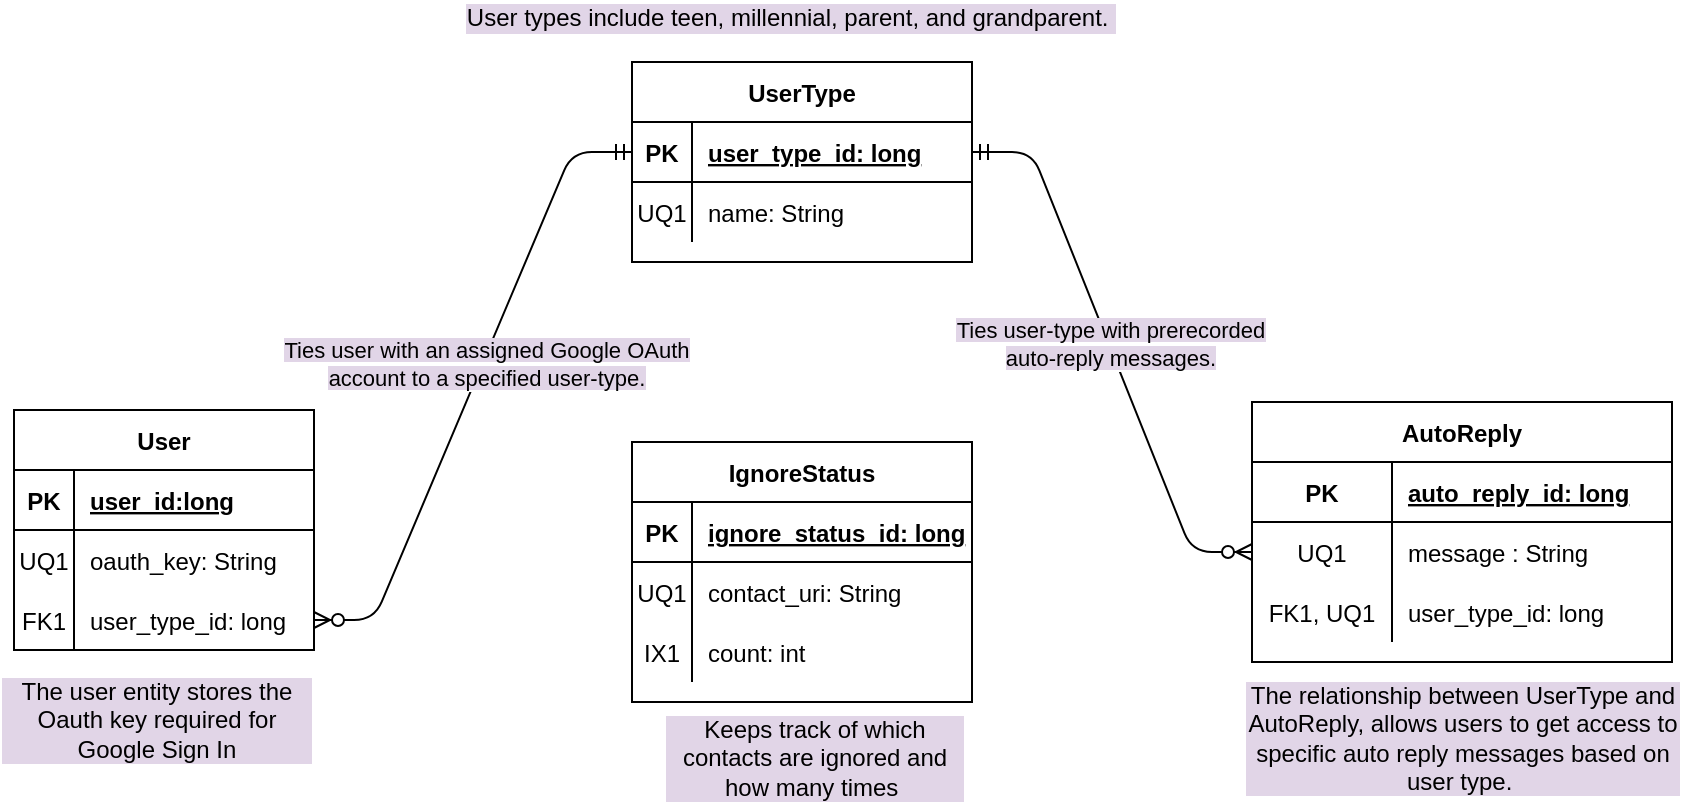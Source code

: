 <mxfile version="13.10.8" type="device"><diagram id="R2lEEEUBdFMjLlhIrx00" name="Page-1"><mxGraphModel dx="1038" dy="580" grid="0" gridSize="10" guides="1" tooltips="1" connect="1" arrows="1" fold="1" page="1" pageScale="1" pageWidth="850" pageHeight="1100" math="0" shadow="0" extFonts="Permanent Marker^https://fonts.googleapis.com/css?family=Permanent+Marker"><root><mxCell id="0"/><mxCell id="1" parent="0"/><mxCell id="jIf3RM3JXvB13HXLfqpp-24" value="" style="group" parent="1" vertex="1" connectable="0"><mxGeometry x="11" y="544" width="325" height="184" as="geometry"/></mxCell><mxCell id="jIf3RM3JXvB13HXLfqpp-5" value="User" style="shape=table;startSize=30;container=1;collapsible=1;childLayout=tableLayout;fixedRows=1;rowLines=0;fontStyle=1;align=center;resizeLast=1;" parent="jIf3RM3JXvB13HXLfqpp-24" vertex="1"><mxGeometry width="150" height="120" as="geometry"/></mxCell><mxCell id="jIf3RM3JXvB13HXLfqpp-6" value="" style="shape=partialRectangle;collapsible=0;dropTarget=0;pointerEvents=0;fillColor=none;top=0;left=0;bottom=1;right=0;points=[[0,0.5],[1,0.5]];portConstraint=eastwest;" parent="jIf3RM3JXvB13HXLfqpp-5" vertex="1"><mxGeometry y="30" width="150" height="30" as="geometry"/></mxCell><mxCell id="jIf3RM3JXvB13HXLfqpp-7" value="PK" style="shape=partialRectangle;connectable=0;fillColor=none;top=0;left=0;bottom=0;right=0;fontStyle=1;overflow=hidden;" parent="jIf3RM3JXvB13HXLfqpp-6" vertex="1"><mxGeometry width="30" height="30" as="geometry"/></mxCell><mxCell id="jIf3RM3JXvB13HXLfqpp-8" value="user_id:long" style="shape=partialRectangle;connectable=0;fillColor=none;top=0;left=0;bottom=0;right=0;align=left;spacingLeft=6;fontStyle=5;overflow=hidden;" parent="jIf3RM3JXvB13HXLfqpp-6" vertex="1"><mxGeometry x="30" width="120" height="30" as="geometry"/></mxCell><mxCell id="wrCSadyKAg2sbN5S8pwH-1" value="" style="shape=partialRectangle;collapsible=0;dropTarget=0;pointerEvents=0;fillColor=none;top=0;left=0;bottom=0;right=0;points=[[0,0.5],[1,0.5]];portConstraint=eastwest;" parent="jIf3RM3JXvB13HXLfqpp-5" vertex="1"><mxGeometry y="60" width="150" height="30" as="geometry"/></mxCell><mxCell id="wrCSadyKAg2sbN5S8pwH-2" value="UQ1" style="shape=partialRectangle;connectable=0;fillColor=none;top=0;left=0;bottom=0;right=0;editable=1;overflow=hidden;" parent="wrCSadyKAg2sbN5S8pwH-1" vertex="1"><mxGeometry width="30" height="30" as="geometry"/></mxCell><mxCell id="wrCSadyKAg2sbN5S8pwH-3" value="oauth_key: String" style="shape=partialRectangle;connectable=0;fillColor=none;top=0;left=0;bottom=0;right=0;align=left;spacingLeft=6;overflow=hidden;" parent="wrCSadyKAg2sbN5S8pwH-1" vertex="1"><mxGeometry x="30" width="120" height="30" as="geometry"/></mxCell><mxCell id="wrCSadyKAg2sbN5S8pwH-4" value="" style="shape=partialRectangle;collapsible=0;dropTarget=0;pointerEvents=0;fillColor=none;top=0;left=0;bottom=0;right=0;points=[[0,0.5],[1,0.5]];portConstraint=eastwest;" parent="jIf3RM3JXvB13HXLfqpp-5" vertex="1"><mxGeometry y="90" width="150" height="30" as="geometry"/></mxCell><mxCell id="wrCSadyKAg2sbN5S8pwH-5" value="FK1" style="shape=partialRectangle;connectable=0;fillColor=none;top=0;left=0;bottom=0;right=0;editable=1;overflow=hidden;" parent="wrCSadyKAg2sbN5S8pwH-4" vertex="1"><mxGeometry width="30" height="30" as="geometry"/></mxCell><mxCell id="wrCSadyKAg2sbN5S8pwH-6" value="user_type_id: long" style="shape=partialRectangle;connectable=0;fillColor=none;top=0;left=0;bottom=0;right=0;align=left;spacingLeft=6;overflow=hidden;" parent="wrCSadyKAg2sbN5S8pwH-4" vertex="1"><mxGeometry x="30" width="120" height="30" as="geometry"/></mxCell><mxCell id="TTNspgpFV4CU3auGRI2o-5" value="The user entity stores the Oauth key required for Google Sign In" style="text;html=1;strokeColor=none;fillColor=none;align=center;verticalAlign=middle;whiteSpace=wrap;rounded=0;labelBackgroundColor=#E1D5E7;" vertex="1" parent="jIf3RM3JXvB13HXLfqpp-24"><mxGeometry x="-7" y="126" width="157" height="58" as="geometry"/></mxCell><mxCell id="wrCSadyKAg2sbN5S8pwH-20" value="" style="edgeStyle=entityRelationEdgeStyle;fontSize=12;html=1;endArrow=ERmandOne;entryX=0;entryY=0.5;entryDx=0;entryDy=0;exitX=1;exitY=0.5;exitDx=0;exitDy=0;endFill=0;startArrow=ERzeroToMany;startFill=1;" parent="1" source="wrCSadyKAg2sbN5S8pwH-4" target="wrCSadyKAg2sbN5S8pwH-8" edge="1"><mxGeometry width="100" height="100" relative="1" as="geometry"><mxPoint x="310" y="510" as="sourcePoint"/><mxPoint x="410" y="410" as="targetPoint"/></mxGeometry></mxCell><mxCell id="h7o5i4VEpd4f6AXCIc7a-1" value="&lt;span style=&quot;background-color: rgb(225 , 213 , 231)&quot;&gt;Ties user with an assigned Google OAuth &lt;br&gt;account to a specified user-type.&lt;/span&gt;" style="edgeLabel;html=1;align=center;verticalAlign=middle;resizable=0;points=[];" parent="wrCSadyKAg2sbN5S8pwH-20" vertex="1" connectable="0"><mxGeometry x="0.083" y="-1" relative="1" as="geometry"><mxPoint as="offset"/></mxGeometry></mxCell><mxCell id="wrCSadyKAg2sbN5S8pwH-21" value="" style="edgeStyle=entityRelationEdgeStyle;fontSize=12;html=1;endArrow=ERzeroToMany;startArrow=ERmandOne;exitX=1;exitY=0.5;exitDx=0;exitDy=0;entryX=0;entryY=0.5;entryDx=0;entryDy=0;" parent="1" source="wrCSadyKAg2sbN5S8pwH-8" target="C-vyLk0tnHw3VtMMgP7b-6" edge="1"><mxGeometry width="100" height="100" relative="1" as="geometry"><mxPoint x="580" y="520" as="sourcePoint"/><mxPoint x="680" y="420" as="targetPoint"/></mxGeometry></mxCell><mxCell id="h7o5i4VEpd4f6AXCIc7a-2" value="&lt;span style=&quot;background-color: rgb(225 , 213 , 231)&quot;&gt;Ties user-type with prerecorded &lt;br&gt;auto-reply messages.&lt;/span&gt;" style="edgeLabel;html=1;align=center;verticalAlign=middle;resizable=0;points=[];" parent="wrCSadyKAg2sbN5S8pwH-21" vertex="1" connectable="0"><mxGeometry x="-0.029" relative="1" as="geometry"><mxPoint as="offset"/></mxGeometry></mxCell><mxCell id="wrCSadyKAg2sbN5S8pwH-7" value="UserType" style="shape=table;startSize=30;container=1;collapsible=1;childLayout=tableLayout;fixedRows=1;rowLines=0;fontStyle=1;align=center;resizeLast=1;" parent="1" vertex="1"><mxGeometry x="320" y="370" width="170" height="100" as="geometry"/></mxCell><mxCell id="wrCSadyKAg2sbN5S8pwH-8" value="" style="shape=partialRectangle;collapsible=0;dropTarget=0;pointerEvents=0;fillColor=none;top=0;left=0;bottom=1;right=0;points=[[0,0.5],[1,0.5]];portConstraint=eastwest;" parent="wrCSadyKAg2sbN5S8pwH-7" vertex="1"><mxGeometry y="30" width="170" height="30" as="geometry"/></mxCell><mxCell id="wrCSadyKAg2sbN5S8pwH-9" value="PK" style="shape=partialRectangle;connectable=0;fillColor=none;top=0;left=0;bottom=0;right=0;fontStyle=1;overflow=hidden;" parent="wrCSadyKAg2sbN5S8pwH-8" vertex="1"><mxGeometry width="30" height="30" as="geometry"/></mxCell><mxCell id="wrCSadyKAg2sbN5S8pwH-10" value="user_type_id: long" style="shape=partialRectangle;connectable=0;fillColor=none;top=0;left=0;bottom=0;right=0;align=left;spacingLeft=6;fontStyle=5;overflow=hidden;" parent="wrCSadyKAg2sbN5S8pwH-8" vertex="1"><mxGeometry x="30" width="140" height="30" as="geometry"/></mxCell><mxCell id="wrCSadyKAg2sbN5S8pwH-11" value="" style="shape=partialRectangle;collapsible=0;dropTarget=0;pointerEvents=0;fillColor=none;top=0;left=0;bottom=0;right=0;points=[[0,0.5],[1,0.5]];portConstraint=eastwest;" parent="wrCSadyKAg2sbN5S8pwH-7" vertex="1"><mxGeometry y="60" width="170" height="30" as="geometry"/></mxCell><mxCell id="wrCSadyKAg2sbN5S8pwH-12" value="UQ1" style="shape=partialRectangle;connectable=0;fillColor=none;top=0;left=0;bottom=0;right=0;editable=1;overflow=hidden;" parent="wrCSadyKAg2sbN5S8pwH-11" vertex="1"><mxGeometry width="30" height="30" as="geometry"/></mxCell><mxCell id="wrCSadyKAg2sbN5S8pwH-13" value="name: String" style="shape=partialRectangle;connectable=0;fillColor=none;top=0;left=0;bottom=0;right=0;align=left;spacingLeft=6;overflow=hidden;" parent="wrCSadyKAg2sbN5S8pwH-11" vertex="1"><mxGeometry x="30" width="140" height="30" as="geometry"/></mxCell><mxCell id="wrCSadyKAg2sbN5S8pwH-22" value="IgnoreStatus" style="shape=table;startSize=30;container=1;collapsible=1;childLayout=tableLayout;fixedRows=1;rowLines=0;fontStyle=1;align=center;resizeLast=1;" parent="1" vertex="1"><mxGeometry x="320" y="560" width="170" height="130" as="geometry"/></mxCell><mxCell id="wrCSadyKAg2sbN5S8pwH-23" value="" style="shape=partialRectangle;collapsible=0;dropTarget=0;pointerEvents=0;fillColor=none;top=0;left=0;bottom=1;right=0;points=[[0,0.5],[1,0.5]];portConstraint=eastwest;" parent="wrCSadyKAg2sbN5S8pwH-22" vertex="1"><mxGeometry y="30" width="170" height="30" as="geometry"/></mxCell><mxCell id="wrCSadyKAg2sbN5S8pwH-24" value="PK" style="shape=partialRectangle;connectable=0;fillColor=none;top=0;left=0;bottom=0;right=0;fontStyle=1;overflow=hidden;" parent="wrCSadyKAg2sbN5S8pwH-23" vertex="1"><mxGeometry width="30" height="30" as="geometry"/></mxCell><mxCell id="wrCSadyKAg2sbN5S8pwH-25" value="ignore_status_id: long" style="shape=partialRectangle;connectable=0;fillColor=none;top=0;left=0;bottom=0;right=0;align=left;spacingLeft=6;fontStyle=5;overflow=hidden;" parent="wrCSadyKAg2sbN5S8pwH-23" vertex="1"><mxGeometry x="30" width="140" height="30" as="geometry"/></mxCell><mxCell id="wrCSadyKAg2sbN5S8pwH-26" value="" style="shape=partialRectangle;collapsible=0;dropTarget=0;pointerEvents=0;fillColor=none;top=0;left=0;bottom=0;right=0;points=[[0,0.5],[1,0.5]];portConstraint=eastwest;" parent="wrCSadyKAg2sbN5S8pwH-22" vertex="1"><mxGeometry y="60" width="170" height="30" as="geometry"/></mxCell><mxCell id="wrCSadyKAg2sbN5S8pwH-27" value="UQ1" style="shape=partialRectangle;connectable=0;fillColor=none;top=0;left=0;bottom=0;right=0;editable=1;overflow=hidden;" parent="wrCSadyKAg2sbN5S8pwH-26" vertex="1"><mxGeometry width="30" height="30" as="geometry"/></mxCell><mxCell id="wrCSadyKAg2sbN5S8pwH-28" value="contact_uri: String" style="shape=partialRectangle;connectable=0;fillColor=none;top=0;left=0;bottom=0;right=0;align=left;spacingLeft=6;overflow=hidden;" parent="wrCSadyKAg2sbN5S8pwH-26" vertex="1"><mxGeometry x="30" width="140" height="30" as="geometry"/></mxCell><mxCell id="wrCSadyKAg2sbN5S8pwH-29" value="" style="shape=partialRectangle;collapsible=0;dropTarget=0;pointerEvents=0;fillColor=none;top=0;left=0;bottom=0;right=0;points=[[0,0.5],[1,0.5]];portConstraint=eastwest;" parent="wrCSadyKAg2sbN5S8pwH-22" vertex="1"><mxGeometry y="90" width="170" height="30" as="geometry"/></mxCell><mxCell id="wrCSadyKAg2sbN5S8pwH-30" value="IX1" style="shape=partialRectangle;connectable=0;fillColor=none;top=0;left=0;bottom=0;right=0;editable=1;overflow=hidden;" parent="wrCSadyKAg2sbN5S8pwH-29" vertex="1"><mxGeometry width="30" height="30" as="geometry"/></mxCell><mxCell id="wrCSadyKAg2sbN5S8pwH-31" value="count: int" style="shape=partialRectangle;connectable=0;fillColor=none;top=0;left=0;bottom=0;right=0;align=left;spacingLeft=6;overflow=hidden;" parent="wrCSadyKAg2sbN5S8pwH-29" vertex="1"><mxGeometry x="30" width="140" height="30" as="geometry"/></mxCell><mxCell id="C-vyLk0tnHw3VtMMgP7b-2" value="AutoReply" style="shape=table;startSize=30;container=1;collapsible=1;childLayout=tableLayout;fixedRows=1;rowLines=0;fontStyle=1;align=center;resizeLast=1;" parent="1" vertex="1"><mxGeometry x="630" y="540" width="210" height="130" as="geometry"/></mxCell><mxCell id="C-vyLk0tnHw3VtMMgP7b-3" value="" style="shape=partialRectangle;collapsible=0;dropTarget=0;pointerEvents=0;fillColor=none;points=[[0,0.5],[1,0.5]];portConstraint=eastwest;top=0;left=0;right=0;bottom=1;" parent="C-vyLk0tnHw3VtMMgP7b-2" vertex="1"><mxGeometry y="30" width="210" height="30" as="geometry"/></mxCell><mxCell id="C-vyLk0tnHw3VtMMgP7b-4" value="PK" style="shape=partialRectangle;overflow=hidden;connectable=0;fillColor=none;top=0;left=0;bottom=0;right=0;fontStyle=1;" parent="C-vyLk0tnHw3VtMMgP7b-3" vertex="1"><mxGeometry width="70" height="30" as="geometry"/></mxCell><mxCell id="C-vyLk0tnHw3VtMMgP7b-5" value="auto_reply_id: long" style="shape=partialRectangle;overflow=hidden;connectable=0;fillColor=none;top=0;left=0;bottom=0;right=0;align=left;spacingLeft=6;fontStyle=5;" parent="C-vyLk0tnHw3VtMMgP7b-3" vertex="1"><mxGeometry x="70" width="140" height="30" as="geometry"/></mxCell><mxCell id="C-vyLk0tnHw3VtMMgP7b-6" value="" style="shape=partialRectangle;collapsible=0;dropTarget=0;pointerEvents=0;fillColor=none;points=[[0,0.5],[1,0.5]];portConstraint=eastwest;top=0;left=0;right=0;bottom=0;" parent="C-vyLk0tnHw3VtMMgP7b-2" vertex="1"><mxGeometry y="60" width="210" height="30" as="geometry"/></mxCell><mxCell id="C-vyLk0tnHw3VtMMgP7b-7" value="UQ1" style="shape=partialRectangle;overflow=hidden;connectable=0;fillColor=none;top=0;left=0;bottom=0;right=0;" parent="C-vyLk0tnHw3VtMMgP7b-6" vertex="1"><mxGeometry width="70" height="30" as="geometry"/></mxCell><mxCell id="C-vyLk0tnHw3VtMMgP7b-8" value="message : String" style="shape=partialRectangle;overflow=hidden;connectable=0;fillColor=none;top=0;left=0;bottom=0;right=0;align=left;spacingLeft=6;" parent="C-vyLk0tnHw3VtMMgP7b-6" vertex="1"><mxGeometry x="70" width="140" height="30" as="geometry"/></mxCell><mxCell id="C-vyLk0tnHw3VtMMgP7b-9" value="" style="shape=partialRectangle;collapsible=0;dropTarget=0;pointerEvents=0;fillColor=none;points=[[0,0.5],[1,0.5]];portConstraint=eastwest;top=0;left=0;right=0;bottom=0;" parent="C-vyLk0tnHw3VtMMgP7b-2" vertex="1"><mxGeometry y="90" width="210" height="30" as="geometry"/></mxCell><mxCell id="C-vyLk0tnHw3VtMMgP7b-10" value="FK1, UQ1" style="shape=partialRectangle;overflow=hidden;connectable=0;fillColor=none;top=0;left=0;bottom=0;right=0;" parent="C-vyLk0tnHw3VtMMgP7b-9" vertex="1"><mxGeometry width="70" height="30" as="geometry"/></mxCell><mxCell id="C-vyLk0tnHw3VtMMgP7b-11" value="user_type_id: long" style="shape=partialRectangle;overflow=hidden;connectable=0;fillColor=none;top=0;left=0;bottom=0;right=0;align=left;spacingLeft=6;" parent="C-vyLk0tnHw3VtMMgP7b-9" vertex="1"><mxGeometry x="70" width="140" height="30" as="geometry"/></mxCell><mxCell id="TTNspgpFV4CU3auGRI2o-1" value="The relationship between UserType and AutoReply, allows users to get access to specific auto reply messages based on user type.&amp;nbsp;" style="text;html=1;strokeColor=none;fillColor=none;align=center;verticalAlign=middle;whiteSpace=wrap;rounded=0;labelBackgroundColor=#E1D5E7;" vertex="1" parent="1"><mxGeometry x="625.5" y="677" width="219" height="62" as="geometry"/></mxCell><mxCell id="TTNspgpFV4CU3auGRI2o-3" value="User types include teen, millennial, parent, and grandparent.&amp;nbsp;" style="text;html=1;align=center;verticalAlign=middle;resizable=0;points=[];autosize=1;labelBackgroundColor=#E1D5E7;" vertex="1" parent="1"><mxGeometry x="232" y="339" width="334" height="18" as="geometry"/></mxCell><mxCell id="TTNspgpFV4CU3auGRI2o-6" value="Keeps track of which contacts are ignored and how many times&amp;nbsp;" style="text;html=1;strokeColor=none;fillColor=none;align=center;verticalAlign=middle;whiteSpace=wrap;rounded=0;labelBackgroundColor=#E1D5E7;" vertex="1" parent="1"><mxGeometry x="336" y="708" width="151" height="20" as="geometry"/></mxCell></root></mxGraphModel></diagram></mxfile>